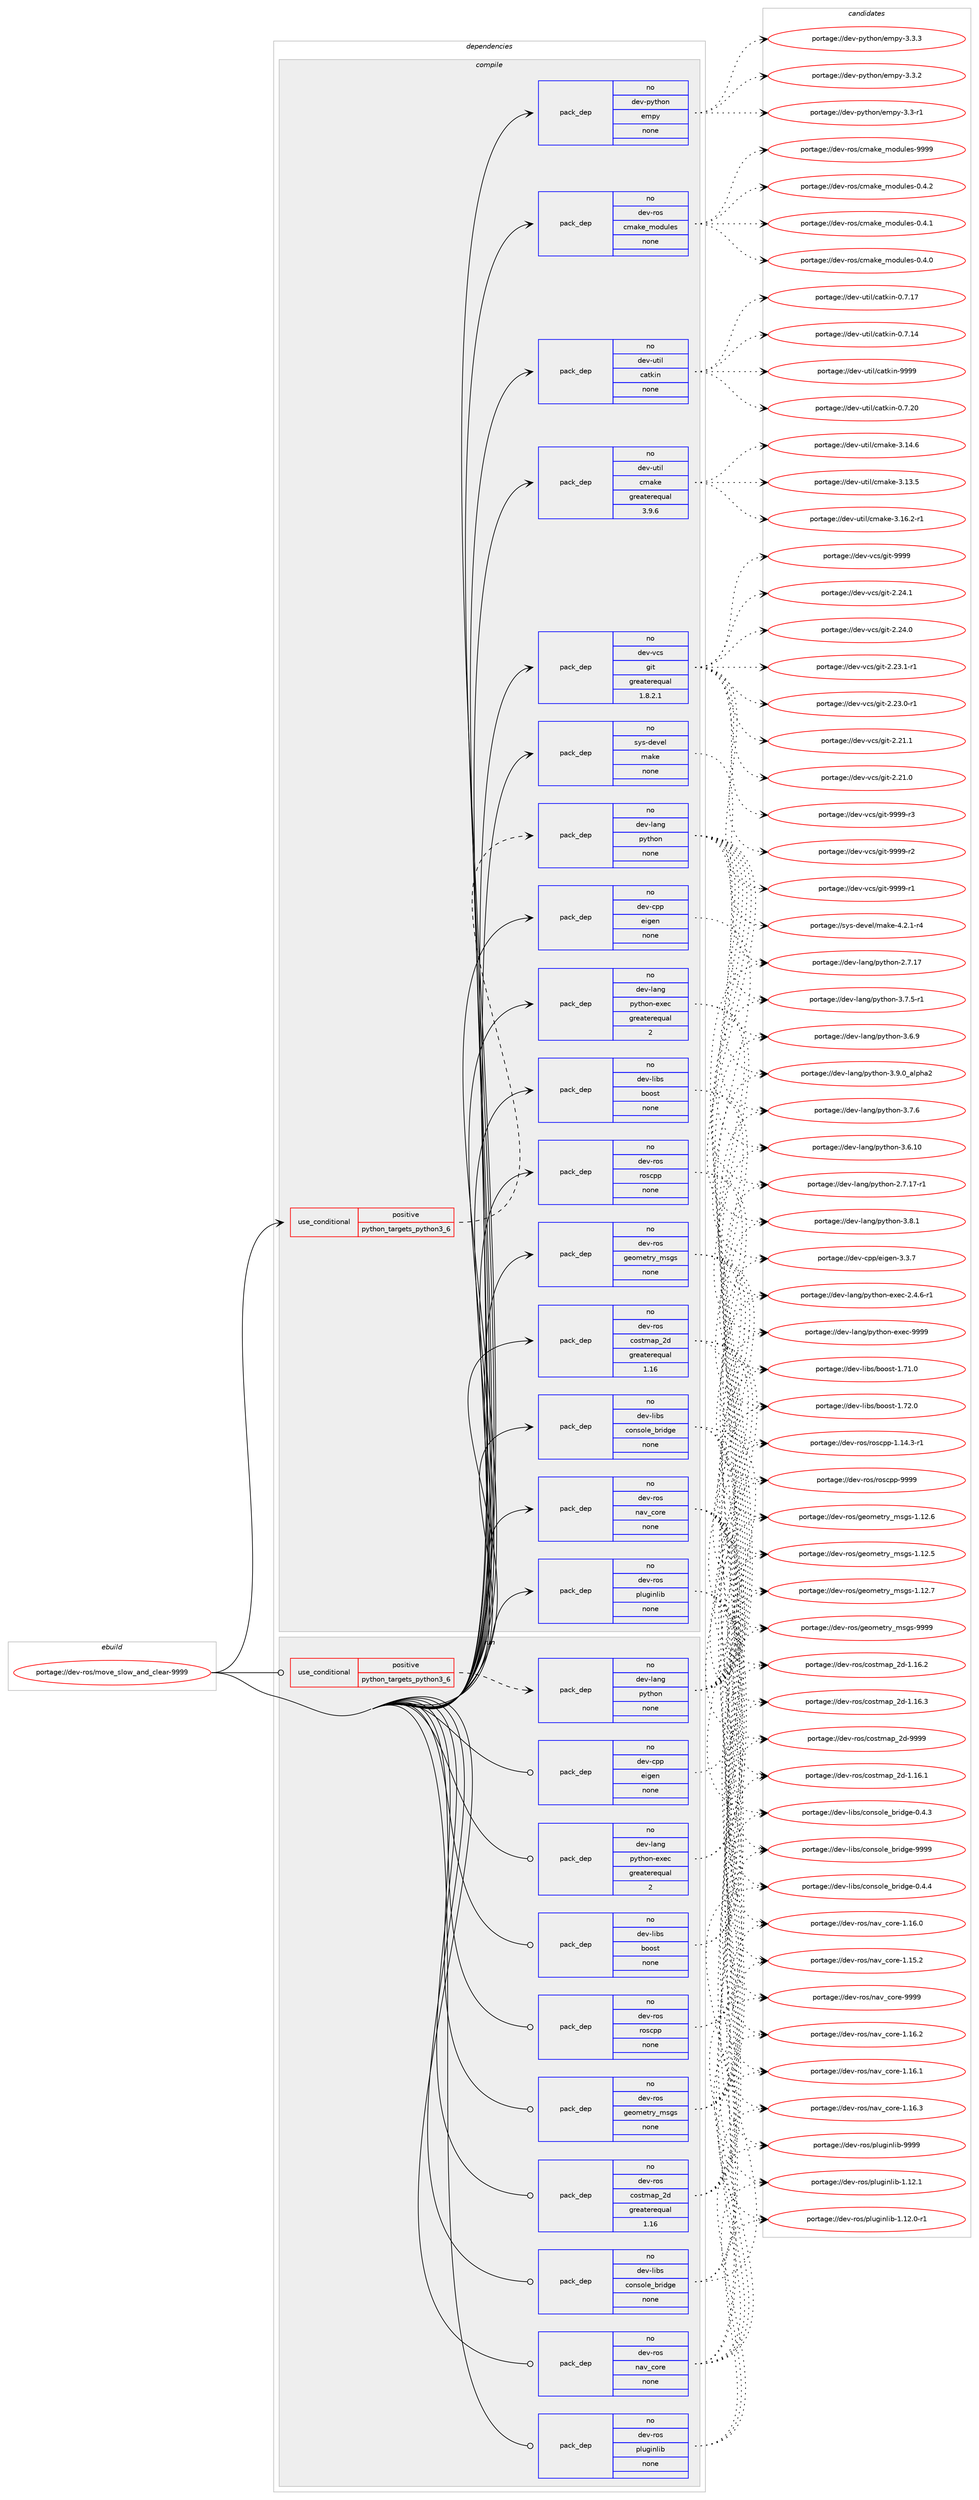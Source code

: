 digraph prolog {

# *************
# Graph options
# *************

newrank=true;
concentrate=true;
compound=true;
graph [rankdir=LR,fontname=Helvetica,fontsize=10,ranksep=1.5];#, ranksep=2.5, nodesep=0.2];
edge  [arrowhead=vee];
node  [fontname=Helvetica,fontsize=10];

# **********
# The ebuild
# **********

subgraph cluster_leftcol {
color=gray;
label=<<i>ebuild</i>>;
id [label="portage://dev-ros/move_slow_and_clear-9999", color=red, width=4, href="../dev-ros/move_slow_and_clear-9999.svg"];
}

# ****************
# The dependencies
# ****************

subgraph cluster_midcol {
color=gray;
label=<<i>dependencies</i>>;
subgraph cluster_compile {
fillcolor="#eeeeee";
style=filled;
label=<<i>compile</i>>;
subgraph cond99591 {
dependency396593 [label=<<TABLE BORDER="0" CELLBORDER="1" CELLSPACING="0" CELLPADDING="4"><TR><TD ROWSPAN="3" CELLPADDING="10">use_conditional</TD></TR><TR><TD>positive</TD></TR><TR><TD>python_targets_python3_6</TD></TR></TABLE>>, shape=none, color=red];
subgraph pack292149 {
dependency396594 [label=<<TABLE BORDER="0" CELLBORDER="1" CELLSPACING="0" CELLPADDING="4" WIDTH="220"><TR><TD ROWSPAN="6" CELLPADDING="30">pack_dep</TD></TR><TR><TD WIDTH="110">no</TD></TR><TR><TD>dev-lang</TD></TR><TR><TD>python</TD></TR><TR><TD>none</TD></TR><TR><TD></TD></TR></TABLE>>, shape=none, color=blue];
}
dependency396593:e -> dependency396594:w [weight=20,style="dashed",arrowhead="vee"];
}
id:e -> dependency396593:w [weight=20,style="solid",arrowhead="vee"];
subgraph pack292150 {
dependency396595 [label=<<TABLE BORDER="0" CELLBORDER="1" CELLSPACING="0" CELLPADDING="4" WIDTH="220"><TR><TD ROWSPAN="6" CELLPADDING="30">pack_dep</TD></TR><TR><TD WIDTH="110">no</TD></TR><TR><TD>dev-cpp</TD></TR><TR><TD>eigen</TD></TR><TR><TD>none</TD></TR><TR><TD></TD></TR></TABLE>>, shape=none, color=blue];
}
id:e -> dependency396595:w [weight=20,style="solid",arrowhead="vee"];
subgraph pack292151 {
dependency396596 [label=<<TABLE BORDER="0" CELLBORDER="1" CELLSPACING="0" CELLPADDING="4" WIDTH="220"><TR><TD ROWSPAN="6" CELLPADDING="30">pack_dep</TD></TR><TR><TD WIDTH="110">no</TD></TR><TR><TD>dev-lang</TD></TR><TR><TD>python-exec</TD></TR><TR><TD>greaterequal</TD></TR><TR><TD>2</TD></TR></TABLE>>, shape=none, color=blue];
}
id:e -> dependency396596:w [weight=20,style="solid",arrowhead="vee"];
subgraph pack292152 {
dependency396597 [label=<<TABLE BORDER="0" CELLBORDER="1" CELLSPACING="0" CELLPADDING="4" WIDTH="220"><TR><TD ROWSPAN="6" CELLPADDING="30">pack_dep</TD></TR><TR><TD WIDTH="110">no</TD></TR><TR><TD>dev-libs</TD></TR><TR><TD>boost</TD></TR><TR><TD>none</TD></TR><TR><TD></TD></TR></TABLE>>, shape=none, color=blue];
}
id:e -> dependency396597:w [weight=20,style="solid",arrowhead="vee"];
subgraph pack292153 {
dependency396598 [label=<<TABLE BORDER="0" CELLBORDER="1" CELLSPACING="0" CELLPADDING="4" WIDTH="220"><TR><TD ROWSPAN="6" CELLPADDING="30">pack_dep</TD></TR><TR><TD WIDTH="110">no</TD></TR><TR><TD>dev-libs</TD></TR><TR><TD>console_bridge</TD></TR><TR><TD>none</TD></TR><TR><TD></TD></TR></TABLE>>, shape=none, color=blue];
}
id:e -> dependency396598:w [weight=20,style="solid",arrowhead="vee"];
subgraph pack292154 {
dependency396599 [label=<<TABLE BORDER="0" CELLBORDER="1" CELLSPACING="0" CELLPADDING="4" WIDTH="220"><TR><TD ROWSPAN="6" CELLPADDING="30">pack_dep</TD></TR><TR><TD WIDTH="110">no</TD></TR><TR><TD>dev-python</TD></TR><TR><TD>empy</TD></TR><TR><TD>none</TD></TR><TR><TD></TD></TR></TABLE>>, shape=none, color=blue];
}
id:e -> dependency396599:w [weight=20,style="solid",arrowhead="vee"];
subgraph pack292155 {
dependency396600 [label=<<TABLE BORDER="0" CELLBORDER="1" CELLSPACING="0" CELLPADDING="4" WIDTH="220"><TR><TD ROWSPAN="6" CELLPADDING="30">pack_dep</TD></TR><TR><TD WIDTH="110">no</TD></TR><TR><TD>dev-ros</TD></TR><TR><TD>cmake_modules</TD></TR><TR><TD>none</TD></TR><TR><TD></TD></TR></TABLE>>, shape=none, color=blue];
}
id:e -> dependency396600:w [weight=20,style="solid",arrowhead="vee"];
subgraph pack292156 {
dependency396601 [label=<<TABLE BORDER="0" CELLBORDER="1" CELLSPACING="0" CELLPADDING="4" WIDTH="220"><TR><TD ROWSPAN="6" CELLPADDING="30">pack_dep</TD></TR><TR><TD WIDTH="110">no</TD></TR><TR><TD>dev-ros</TD></TR><TR><TD>costmap_2d</TD></TR><TR><TD>greaterequal</TD></TR><TR><TD>1.16</TD></TR></TABLE>>, shape=none, color=blue];
}
id:e -> dependency396601:w [weight=20,style="solid",arrowhead="vee"];
subgraph pack292157 {
dependency396602 [label=<<TABLE BORDER="0" CELLBORDER="1" CELLSPACING="0" CELLPADDING="4" WIDTH="220"><TR><TD ROWSPAN="6" CELLPADDING="30">pack_dep</TD></TR><TR><TD WIDTH="110">no</TD></TR><TR><TD>dev-ros</TD></TR><TR><TD>geometry_msgs</TD></TR><TR><TD>none</TD></TR><TR><TD></TD></TR></TABLE>>, shape=none, color=blue];
}
id:e -> dependency396602:w [weight=20,style="solid",arrowhead="vee"];
subgraph pack292158 {
dependency396603 [label=<<TABLE BORDER="0" CELLBORDER="1" CELLSPACING="0" CELLPADDING="4" WIDTH="220"><TR><TD ROWSPAN="6" CELLPADDING="30">pack_dep</TD></TR><TR><TD WIDTH="110">no</TD></TR><TR><TD>dev-ros</TD></TR><TR><TD>nav_core</TD></TR><TR><TD>none</TD></TR><TR><TD></TD></TR></TABLE>>, shape=none, color=blue];
}
id:e -> dependency396603:w [weight=20,style="solid",arrowhead="vee"];
subgraph pack292159 {
dependency396604 [label=<<TABLE BORDER="0" CELLBORDER="1" CELLSPACING="0" CELLPADDING="4" WIDTH="220"><TR><TD ROWSPAN="6" CELLPADDING="30">pack_dep</TD></TR><TR><TD WIDTH="110">no</TD></TR><TR><TD>dev-ros</TD></TR><TR><TD>pluginlib</TD></TR><TR><TD>none</TD></TR><TR><TD></TD></TR></TABLE>>, shape=none, color=blue];
}
id:e -> dependency396604:w [weight=20,style="solid",arrowhead="vee"];
subgraph pack292160 {
dependency396605 [label=<<TABLE BORDER="0" CELLBORDER="1" CELLSPACING="0" CELLPADDING="4" WIDTH="220"><TR><TD ROWSPAN="6" CELLPADDING="30">pack_dep</TD></TR><TR><TD WIDTH="110">no</TD></TR><TR><TD>dev-ros</TD></TR><TR><TD>roscpp</TD></TR><TR><TD>none</TD></TR><TR><TD></TD></TR></TABLE>>, shape=none, color=blue];
}
id:e -> dependency396605:w [weight=20,style="solid",arrowhead="vee"];
subgraph pack292161 {
dependency396606 [label=<<TABLE BORDER="0" CELLBORDER="1" CELLSPACING="0" CELLPADDING="4" WIDTH="220"><TR><TD ROWSPAN="6" CELLPADDING="30">pack_dep</TD></TR><TR><TD WIDTH="110">no</TD></TR><TR><TD>dev-util</TD></TR><TR><TD>catkin</TD></TR><TR><TD>none</TD></TR><TR><TD></TD></TR></TABLE>>, shape=none, color=blue];
}
id:e -> dependency396606:w [weight=20,style="solid",arrowhead="vee"];
subgraph pack292162 {
dependency396607 [label=<<TABLE BORDER="0" CELLBORDER="1" CELLSPACING="0" CELLPADDING="4" WIDTH="220"><TR><TD ROWSPAN="6" CELLPADDING="30">pack_dep</TD></TR><TR><TD WIDTH="110">no</TD></TR><TR><TD>dev-util</TD></TR><TR><TD>cmake</TD></TR><TR><TD>greaterequal</TD></TR><TR><TD>3.9.6</TD></TR></TABLE>>, shape=none, color=blue];
}
id:e -> dependency396607:w [weight=20,style="solid",arrowhead="vee"];
subgraph pack292163 {
dependency396608 [label=<<TABLE BORDER="0" CELLBORDER="1" CELLSPACING="0" CELLPADDING="4" WIDTH="220"><TR><TD ROWSPAN="6" CELLPADDING="30">pack_dep</TD></TR><TR><TD WIDTH="110">no</TD></TR><TR><TD>dev-vcs</TD></TR><TR><TD>git</TD></TR><TR><TD>greaterequal</TD></TR><TR><TD>1.8.2.1</TD></TR></TABLE>>, shape=none, color=blue];
}
id:e -> dependency396608:w [weight=20,style="solid",arrowhead="vee"];
subgraph pack292164 {
dependency396609 [label=<<TABLE BORDER="0" CELLBORDER="1" CELLSPACING="0" CELLPADDING="4" WIDTH="220"><TR><TD ROWSPAN="6" CELLPADDING="30">pack_dep</TD></TR><TR><TD WIDTH="110">no</TD></TR><TR><TD>sys-devel</TD></TR><TR><TD>make</TD></TR><TR><TD>none</TD></TR><TR><TD></TD></TR></TABLE>>, shape=none, color=blue];
}
id:e -> dependency396609:w [weight=20,style="solid",arrowhead="vee"];
}
subgraph cluster_compileandrun {
fillcolor="#eeeeee";
style=filled;
label=<<i>compile and run</i>>;
}
subgraph cluster_run {
fillcolor="#eeeeee";
style=filled;
label=<<i>run</i>>;
subgraph cond99592 {
dependency396610 [label=<<TABLE BORDER="0" CELLBORDER="1" CELLSPACING="0" CELLPADDING="4"><TR><TD ROWSPAN="3" CELLPADDING="10">use_conditional</TD></TR><TR><TD>positive</TD></TR><TR><TD>python_targets_python3_6</TD></TR></TABLE>>, shape=none, color=red];
subgraph pack292165 {
dependency396611 [label=<<TABLE BORDER="0" CELLBORDER="1" CELLSPACING="0" CELLPADDING="4" WIDTH="220"><TR><TD ROWSPAN="6" CELLPADDING="30">pack_dep</TD></TR><TR><TD WIDTH="110">no</TD></TR><TR><TD>dev-lang</TD></TR><TR><TD>python</TD></TR><TR><TD>none</TD></TR><TR><TD></TD></TR></TABLE>>, shape=none, color=blue];
}
dependency396610:e -> dependency396611:w [weight=20,style="dashed",arrowhead="vee"];
}
id:e -> dependency396610:w [weight=20,style="solid",arrowhead="odot"];
subgraph pack292166 {
dependency396612 [label=<<TABLE BORDER="0" CELLBORDER="1" CELLSPACING="0" CELLPADDING="4" WIDTH="220"><TR><TD ROWSPAN="6" CELLPADDING="30">pack_dep</TD></TR><TR><TD WIDTH="110">no</TD></TR><TR><TD>dev-cpp</TD></TR><TR><TD>eigen</TD></TR><TR><TD>none</TD></TR><TR><TD></TD></TR></TABLE>>, shape=none, color=blue];
}
id:e -> dependency396612:w [weight=20,style="solid",arrowhead="odot"];
subgraph pack292167 {
dependency396613 [label=<<TABLE BORDER="0" CELLBORDER="1" CELLSPACING="0" CELLPADDING="4" WIDTH="220"><TR><TD ROWSPAN="6" CELLPADDING="30">pack_dep</TD></TR><TR><TD WIDTH="110">no</TD></TR><TR><TD>dev-lang</TD></TR><TR><TD>python-exec</TD></TR><TR><TD>greaterequal</TD></TR><TR><TD>2</TD></TR></TABLE>>, shape=none, color=blue];
}
id:e -> dependency396613:w [weight=20,style="solid",arrowhead="odot"];
subgraph pack292168 {
dependency396614 [label=<<TABLE BORDER="0" CELLBORDER="1" CELLSPACING="0" CELLPADDING="4" WIDTH="220"><TR><TD ROWSPAN="6" CELLPADDING="30">pack_dep</TD></TR><TR><TD WIDTH="110">no</TD></TR><TR><TD>dev-libs</TD></TR><TR><TD>boost</TD></TR><TR><TD>none</TD></TR><TR><TD></TD></TR></TABLE>>, shape=none, color=blue];
}
id:e -> dependency396614:w [weight=20,style="solid",arrowhead="odot"];
subgraph pack292169 {
dependency396615 [label=<<TABLE BORDER="0" CELLBORDER="1" CELLSPACING="0" CELLPADDING="4" WIDTH="220"><TR><TD ROWSPAN="6" CELLPADDING="30">pack_dep</TD></TR><TR><TD WIDTH="110">no</TD></TR><TR><TD>dev-libs</TD></TR><TR><TD>console_bridge</TD></TR><TR><TD>none</TD></TR><TR><TD></TD></TR></TABLE>>, shape=none, color=blue];
}
id:e -> dependency396615:w [weight=20,style="solid",arrowhead="odot"];
subgraph pack292170 {
dependency396616 [label=<<TABLE BORDER="0" CELLBORDER="1" CELLSPACING="0" CELLPADDING="4" WIDTH="220"><TR><TD ROWSPAN="6" CELLPADDING="30">pack_dep</TD></TR><TR><TD WIDTH="110">no</TD></TR><TR><TD>dev-ros</TD></TR><TR><TD>costmap_2d</TD></TR><TR><TD>greaterequal</TD></TR><TR><TD>1.16</TD></TR></TABLE>>, shape=none, color=blue];
}
id:e -> dependency396616:w [weight=20,style="solid",arrowhead="odot"];
subgraph pack292171 {
dependency396617 [label=<<TABLE BORDER="0" CELLBORDER="1" CELLSPACING="0" CELLPADDING="4" WIDTH="220"><TR><TD ROWSPAN="6" CELLPADDING="30">pack_dep</TD></TR><TR><TD WIDTH="110">no</TD></TR><TR><TD>dev-ros</TD></TR><TR><TD>geometry_msgs</TD></TR><TR><TD>none</TD></TR><TR><TD></TD></TR></TABLE>>, shape=none, color=blue];
}
id:e -> dependency396617:w [weight=20,style="solid",arrowhead="odot"];
subgraph pack292172 {
dependency396618 [label=<<TABLE BORDER="0" CELLBORDER="1" CELLSPACING="0" CELLPADDING="4" WIDTH="220"><TR><TD ROWSPAN="6" CELLPADDING="30">pack_dep</TD></TR><TR><TD WIDTH="110">no</TD></TR><TR><TD>dev-ros</TD></TR><TR><TD>nav_core</TD></TR><TR><TD>none</TD></TR><TR><TD></TD></TR></TABLE>>, shape=none, color=blue];
}
id:e -> dependency396618:w [weight=20,style="solid",arrowhead="odot"];
subgraph pack292173 {
dependency396619 [label=<<TABLE BORDER="0" CELLBORDER="1" CELLSPACING="0" CELLPADDING="4" WIDTH="220"><TR><TD ROWSPAN="6" CELLPADDING="30">pack_dep</TD></TR><TR><TD WIDTH="110">no</TD></TR><TR><TD>dev-ros</TD></TR><TR><TD>pluginlib</TD></TR><TR><TD>none</TD></TR><TR><TD></TD></TR></TABLE>>, shape=none, color=blue];
}
id:e -> dependency396619:w [weight=20,style="solid",arrowhead="odot"];
subgraph pack292174 {
dependency396620 [label=<<TABLE BORDER="0" CELLBORDER="1" CELLSPACING="0" CELLPADDING="4" WIDTH="220"><TR><TD ROWSPAN="6" CELLPADDING="30">pack_dep</TD></TR><TR><TD WIDTH="110">no</TD></TR><TR><TD>dev-ros</TD></TR><TR><TD>roscpp</TD></TR><TR><TD>none</TD></TR><TR><TD></TD></TR></TABLE>>, shape=none, color=blue];
}
id:e -> dependency396620:w [weight=20,style="solid",arrowhead="odot"];
}
}

# **************
# The candidates
# **************

subgraph cluster_choices {
rank=same;
color=gray;
label=<<i>candidates</i>>;

subgraph choice292149 {
color=black;
nodesep=1;
choice10010111845108971101034711212111610411111045514657464895971081121049750 [label="portage://dev-lang/python-3.9.0_alpha2", color=red, width=4,href="../dev-lang/python-3.9.0_alpha2.svg"];
choice100101118451089711010347112121116104111110455146564649 [label="portage://dev-lang/python-3.8.1", color=red, width=4,href="../dev-lang/python-3.8.1.svg"];
choice100101118451089711010347112121116104111110455146554654 [label="portage://dev-lang/python-3.7.6", color=red, width=4,href="../dev-lang/python-3.7.6.svg"];
choice1001011184510897110103471121211161041111104551465546534511449 [label="portage://dev-lang/python-3.7.5-r1", color=red, width=4,href="../dev-lang/python-3.7.5-r1.svg"];
choice100101118451089711010347112121116104111110455146544657 [label="portage://dev-lang/python-3.6.9", color=red, width=4,href="../dev-lang/python-3.6.9.svg"];
choice10010111845108971101034711212111610411111045514654464948 [label="portage://dev-lang/python-3.6.10", color=red, width=4,href="../dev-lang/python-3.6.10.svg"];
choice100101118451089711010347112121116104111110455046554649554511449 [label="portage://dev-lang/python-2.7.17-r1", color=red, width=4,href="../dev-lang/python-2.7.17-r1.svg"];
choice10010111845108971101034711212111610411111045504655464955 [label="portage://dev-lang/python-2.7.17", color=red, width=4,href="../dev-lang/python-2.7.17.svg"];
dependency396594:e -> choice10010111845108971101034711212111610411111045514657464895971081121049750:w [style=dotted,weight="100"];
dependency396594:e -> choice100101118451089711010347112121116104111110455146564649:w [style=dotted,weight="100"];
dependency396594:e -> choice100101118451089711010347112121116104111110455146554654:w [style=dotted,weight="100"];
dependency396594:e -> choice1001011184510897110103471121211161041111104551465546534511449:w [style=dotted,weight="100"];
dependency396594:e -> choice100101118451089711010347112121116104111110455146544657:w [style=dotted,weight="100"];
dependency396594:e -> choice10010111845108971101034711212111610411111045514654464948:w [style=dotted,weight="100"];
dependency396594:e -> choice100101118451089711010347112121116104111110455046554649554511449:w [style=dotted,weight="100"];
dependency396594:e -> choice10010111845108971101034711212111610411111045504655464955:w [style=dotted,weight="100"];
}
subgraph choice292150 {
color=black;
nodesep=1;
choice100101118459911211247101105103101110455146514655 [label="portage://dev-cpp/eigen-3.3.7", color=red, width=4,href="../dev-cpp/eigen-3.3.7.svg"];
dependency396595:e -> choice100101118459911211247101105103101110455146514655:w [style=dotted,weight="100"];
}
subgraph choice292151 {
color=black;
nodesep=1;
choice10010111845108971101034711212111610411111045101120101994557575757 [label="portage://dev-lang/python-exec-9999", color=red, width=4,href="../dev-lang/python-exec-9999.svg"];
choice10010111845108971101034711212111610411111045101120101994550465246544511449 [label="portage://dev-lang/python-exec-2.4.6-r1", color=red, width=4,href="../dev-lang/python-exec-2.4.6-r1.svg"];
dependency396596:e -> choice10010111845108971101034711212111610411111045101120101994557575757:w [style=dotted,weight="100"];
dependency396596:e -> choice10010111845108971101034711212111610411111045101120101994550465246544511449:w [style=dotted,weight="100"];
}
subgraph choice292152 {
color=black;
nodesep=1;
choice1001011184510810598115479811111111511645494655504648 [label="portage://dev-libs/boost-1.72.0", color=red, width=4,href="../dev-libs/boost-1.72.0.svg"];
choice1001011184510810598115479811111111511645494655494648 [label="portage://dev-libs/boost-1.71.0", color=red, width=4,href="../dev-libs/boost-1.71.0.svg"];
dependency396597:e -> choice1001011184510810598115479811111111511645494655504648:w [style=dotted,weight="100"];
dependency396597:e -> choice1001011184510810598115479811111111511645494655494648:w [style=dotted,weight="100"];
}
subgraph choice292153 {
color=black;
nodesep=1;
choice1001011184510810598115479911111011511110810195981141051001031014557575757 [label="portage://dev-libs/console_bridge-9999", color=red, width=4,href="../dev-libs/console_bridge-9999.svg"];
choice100101118451081059811547991111101151111081019598114105100103101454846524652 [label="portage://dev-libs/console_bridge-0.4.4", color=red, width=4,href="../dev-libs/console_bridge-0.4.4.svg"];
choice100101118451081059811547991111101151111081019598114105100103101454846524651 [label="portage://dev-libs/console_bridge-0.4.3", color=red, width=4,href="../dev-libs/console_bridge-0.4.3.svg"];
dependency396598:e -> choice1001011184510810598115479911111011511110810195981141051001031014557575757:w [style=dotted,weight="100"];
dependency396598:e -> choice100101118451081059811547991111101151111081019598114105100103101454846524652:w [style=dotted,weight="100"];
dependency396598:e -> choice100101118451081059811547991111101151111081019598114105100103101454846524651:w [style=dotted,weight="100"];
}
subgraph choice292154 {
color=black;
nodesep=1;
choice1001011184511212111610411111047101109112121455146514651 [label="portage://dev-python/empy-3.3.3", color=red, width=4,href="../dev-python/empy-3.3.3.svg"];
choice1001011184511212111610411111047101109112121455146514650 [label="portage://dev-python/empy-3.3.2", color=red, width=4,href="../dev-python/empy-3.3.2.svg"];
choice1001011184511212111610411111047101109112121455146514511449 [label="portage://dev-python/empy-3.3-r1", color=red, width=4,href="../dev-python/empy-3.3-r1.svg"];
dependency396599:e -> choice1001011184511212111610411111047101109112121455146514651:w [style=dotted,weight="100"];
dependency396599:e -> choice1001011184511212111610411111047101109112121455146514650:w [style=dotted,weight="100"];
dependency396599:e -> choice1001011184511212111610411111047101109112121455146514511449:w [style=dotted,weight="100"];
}
subgraph choice292155 {
color=black;
nodesep=1;
choice10010111845114111115479910997107101951091111001171081011154557575757 [label="portage://dev-ros/cmake_modules-9999", color=red, width=4,href="../dev-ros/cmake_modules-9999.svg"];
choice1001011184511411111547991099710710195109111100117108101115454846524650 [label="portage://dev-ros/cmake_modules-0.4.2", color=red, width=4,href="../dev-ros/cmake_modules-0.4.2.svg"];
choice1001011184511411111547991099710710195109111100117108101115454846524649 [label="portage://dev-ros/cmake_modules-0.4.1", color=red, width=4,href="../dev-ros/cmake_modules-0.4.1.svg"];
choice1001011184511411111547991099710710195109111100117108101115454846524648 [label="portage://dev-ros/cmake_modules-0.4.0", color=red, width=4,href="../dev-ros/cmake_modules-0.4.0.svg"];
dependency396600:e -> choice10010111845114111115479910997107101951091111001171081011154557575757:w [style=dotted,weight="100"];
dependency396600:e -> choice1001011184511411111547991099710710195109111100117108101115454846524650:w [style=dotted,weight="100"];
dependency396600:e -> choice1001011184511411111547991099710710195109111100117108101115454846524649:w [style=dotted,weight="100"];
dependency396600:e -> choice1001011184511411111547991099710710195109111100117108101115454846524648:w [style=dotted,weight="100"];
}
subgraph choice292156 {
color=black;
nodesep=1;
choice1001011184511411111547991111151161099711295501004557575757 [label="portage://dev-ros/costmap_2d-9999", color=red, width=4,href="../dev-ros/costmap_2d-9999.svg"];
choice10010111845114111115479911111511610997112955010045494649544651 [label="portage://dev-ros/costmap_2d-1.16.3", color=red, width=4,href="../dev-ros/costmap_2d-1.16.3.svg"];
choice10010111845114111115479911111511610997112955010045494649544650 [label="portage://dev-ros/costmap_2d-1.16.2", color=red, width=4,href="../dev-ros/costmap_2d-1.16.2.svg"];
choice10010111845114111115479911111511610997112955010045494649544649 [label="portage://dev-ros/costmap_2d-1.16.1", color=red, width=4,href="../dev-ros/costmap_2d-1.16.1.svg"];
dependency396601:e -> choice1001011184511411111547991111151161099711295501004557575757:w [style=dotted,weight="100"];
dependency396601:e -> choice10010111845114111115479911111511610997112955010045494649544651:w [style=dotted,weight="100"];
dependency396601:e -> choice10010111845114111115479911111511610997112955010045494649544650:w [style=dotted,weight="100"];
dependency396601:e -> choice10010111845114111115479911111511610997112955010045494649544649:w [style=dotted,weight="100"];
}
subgraph choice292157 {
color=black;
nodesep=1;
choice1001011184511411111547103101111109101116114121951091151031154557575757 [label="portage://dev-ros/geometry_msgs-9999", color=red, width=4,href="../dev-ros/geometry_msgs-9999.svg"];
choice10010111845114111115471031011111091011161141219510911510311545494649504655 [label="portage://dev-ros/geometry_msgs-1.12.7", color=red, width=4,href="../dev-ros/geometry_msgs-1.12.7.svg"];
choice10010111845114111115471031011111091011161141219510911510311545494649504654 [label="portage://dev-ros/geometry_msgs-1.12.6", color=red, width=4,href="../dev-ros/geometry_msgs-1.12.6.svg"];
choice10010111845114111115471031011111091011161141219510911510311545494649504653 [label="portage://dev-ros/geometry_msgs-1.12.5", color=red, width=4,href="../dev-ros/geometry_msgs-1.12.5.svg"];
dependency396602:e -> choice1001011184511411111547103101111109101116114121951091151031154557575757:w [style=dotted,weight="100"];
dependency396602:e -> choice10010111845114111115471031011111091011161141219510911510311545494649504655:w [style=dotted,weight="100"];
dependency396602:e -> choice10010111845114111115471031011111091011161141219510911510311545494649504654:w [style=dotted,weight="100"];
dependency396602:e -> choice10010111845114111115471031011111091011161141219510911510311545494649504653:w [style=dotted,weight="100"];
}
subgraph choice292158 {
color=black;
nodesep=1;
choice10010111845114111115471109711895991111141014557575757 [label="portage://dev-ros/nav_core-9999", color=red, width=4,href="../dev-ros/nav_core-9999.svg"];
choice100101118451141111154711097118959911111410145494649544651 [label="portage://dev-ros/nav_core-1.16.3", color=red, width=4,href="../dev-ros/nav_core-1.16.3.svg"];
choice100101118451141111154711097118959911111410145494649544650 [label="portage://dev-ros/nav_core-1.16.2", color=red, width=4,href="../dev-ros/nav_core-1.16.2.svg"];
choice100101118451141111154711097118959911111410145494649544649 [label="portage://dev-ros/nav_core-1.16.1", color=red, width=4,href="../dev-ros/nav_core-1.16.1.svg"];
choice100101118451141111154711097118959911111410145494649544648 [label="portage://dev-ros/nav_core-1.16.0", color=red, width=4,href="../dev-ros/nav_core-1.16.0.svg"];
choice100101118451141111154711097118959911111410145494649534650 [label="portage://dev-ros/nav_core-1.15.2", color=red, width=4,href="../dev-ros/nav_core-1.15.2.svg"];
dependency396603:e -> choice10010111845114111115471109711895991111141014557575757:w [style=dotted,weight="100"];
dependency396603:e -> choice100101118451141111154711097118959911111410145494649544651:w [style=dotted,weight="100"];
dependency396603:e -> choice100101118451141111154711097118959911111410145494649544650:w [style=dotted,weight="100"];
dependency396603:e -> choice100101118451141111154711097118959911111410145494649544649:w [style=dotted,weight="100"];
dependency396603:e -> choice100101118451141111154711097118959911111410145494649544648:w [style=dotted,weight="100"];
dependency396603:e -> choice100101118451141111154711097118959911111410145494649534650:w [style=dotted,weight="100"];
}
subgraph choice292159 {
color=black;
nodesep=1;
choice1001011184511411111547112108117103105110108105984557575757 [label="portage://dev-ros/pluginlib-9999", color=red, width=4,href="../dev-ros/pluginlib-9999.svg"];
choice10010111845114111115471121081171031051101081059845494649504649 [label="portage://dev-ros/pluginlib-1.12.1", color=red, width=4,href="../dev-ros/pluginlib-1.12.1.svg"];
choice100101118451141111154711210811710310511010810598454946495046484511449 [label="portage://dev-ros/pluginlib-1.12.0-r1", color=red, width=4,href="../dev-ros/pluginlib-1.12.0-r1.svg"];
dependency396604:e -> choice1001011184511411111547112108117103105110108105984557575757:w [style=dotted,weight="100"];
dependency396604:e -> choice10010111845114111115471121081171031051101081059845494649504649:w [style=dotted,weight="100"];
dependency396604:e -> choice100101118451141111154711210811710310511010810598454946495046484511449:w [style=dotted,weight="100"];
}
subgraph choice292160 {
color=black;
nodesep=1;
choice1001011184511411111547114111115991121124557575757 [label="portage://dev-ros/roscpp-9999", color=red, width=4,href="../dev-ros/roscpp-9999.svg"];
choice100101118451141111154711411111599112112454946495246514511449 [label="portage://dev-ros/roscpp-1.14.3-r1", color=red, width=4,href="../dev-ros/roscpp-1.14.3-r1.svg"];
dependency396605:e -> choice1001011184511411111547114111115991121124557575757:w [style=dotted,weight="100"];
dependency396605:e -> choice100101118451141111154711411111599112112454946495246514511449:w [style=dotted,weight="100"];
}
subgraph choice292161 {
color=black;
nodesep=1;
choice100101118451171161051084799971161071051104557575757 [label="portage://dev-util/catkin-9999", color=red, width=4,href="../dev-util/catkin-9999.svg"];
choice1001011184511711610510847999711610710511045484655465048 [label="portage://dev-util/catkin-0.7.20", color=red, width=4,href="../dev-util/catkin-0.7.20.svg"];
choice1001011184511711610510847999711610710511045484655464955 [label="portage://dev-util/catkin-0.7.17", color=red, width=4,href="../dev-util/catkin-0.7.17.svg"];
choice1001011184511711610510847999711610710511045484655464952 [label="portage://dev-util/catkin-0.7.14", color=red, width=4,href="../dev-util/catkin-0.7.14.svg"];
dependency396606:e -> choice100101118451171161051084799971161071051104557575757:w [style=dotted,weight="100"];
dependency396606:e -> choice1001011184511711610510847999711610710511045484655465048:w [style=dotted,weight="100"];
dependency396606:e -> choice1001011184511711610510847999711610710511045484655464955:w [style=dotted,weight="100"];
dependency396606:e -> choice1001011184511711610510847999711610710511045484655464952:w [style=dotted,weight="100"];
}
subgraph choice292162 {
color=black;
nodesep=1;
choice10010111845117116105108479910997107101455146495446504511449 [label="portage://dev-util/cmake-3.16.2-r1", color=red, width=4,href="../dev-util/cmake-3.16.2-r1.svg"];
choice1001011184511711610510847991099710710145514649524654 [label="portage://dev-util/cmake-3.14.6", color=red, width=4,href="../dev-util/cmake-3.14.6.svg"];
choice1001011184511711610510847991099710710145514649514653 [label="portage://dev-util/cmake-3.13.5", color=red, width=4,href="../dev-util/cmake-3.13.5.svg"];
dependency396607:e -> choice10010111845117116105108479910997107101455146495446504511449:w [style=dotted,weight="100"];
dependency396607:e -> choice1001011184511711610510847991099710710145514649524654:w [style=dotted,weight="100"];
dependency396607:e -> choice1001011184511711610510847991099710710145514649514653:w [style=dotted,weight="100"];
}
subgraph choice292163 {
color=black;
nodesep=1;
choice10010111845118991154710310511645575757574511451 [label="portage://dev-vcs/git-9999-r3", color=red, width=4,href="../dev-vcs/git-9999-r3.svg"];
choice10010111845118991154710310511645575757574511450 [label="portage://dev-vcs/git-9999-r2", color=red, width=4,href="../dev-vcs/git-9999-r2.svg"];
choice10010111845118991154710310511645575757574511449 [label="portage://dev-vcs/git-9999-r1", color=red, width=4,href="../dev-vcs/git-9999-r1.svg"];
choice1001011184511899115471031051164557575757 [label="portage://dev-vcs/git-9999", color=red, width=4,href="../dev-vcs/git-9999.svg"];
choice10010111845118991154710310511645504650524649 [label="portage://dev-vcs/git-2.24.1", color=red, width=4,href="../dev-vcs/git-2.24.1.svg"];
choice10010111845118991154710310511645504650524648 [label="portage://dev-vcs/git-2.24.0", color=red, width=4,href="../dev-vcs/git-2.24.0.svg"];
choice100101118451189911547103105116455046505146494511449 [label="portage://dev-vcs/git-2.23.1-r1", color=red, width=4,href="../dev-vcs/git-2.23.1-r1.svg"];
choice100101118451189911547103105116455046505146484511449 [label="portage://dev-vcs/git-2.23.0-r1", color=red, width=4,href="../dev-vcs/git-2.23.0-r1.svg"];
choice10010111845118991154710310511645504650494649 [label="portage://dev-vcs/git-2.21.1", color=red, width=4,href="../dev-vcs/git-2.21.1.svg"];
choice10010111845118991154710310511645504650494648 [label="portage://dev-vcs/git-2.21.0", color=red, width=4,href="../dev-vcs/git-2.21.0.svg"];
dependency396608:e -> choice10010111845118991154710310511645575757574511451:w [style=dotted,weight="100"];
dependency396608:e -> choice10010111845118991154710310511645575757574511450:w [style=dotted,weight="100"];
dependency396608:e -> choice10010111845118991154710310511645575757574511449:w [style=dotted,weight="100"];
dependency396608:e -> choice1001011184511899115471031051164557575757:w [style=dotted,weight="100"];
dependency396608:e -> choice10010111845118991154710310511645504650524649:w [style=dotted,weight="100"];
dependency396608:e -> choice10010111845118991154710310511645504650524648:w [style=dotted,weight="100"];
dependency396608:e -> choice100101118451189911547103105116455046505146494511449:w [style=dotted,weight="100"];
dependency396608:e -> choice100101118451189911547103105116455046505146484511449:w [style=dotted,weight="100"];
dependency396608:e -> choice10010111845118991154710310511645504650494649:w [style=dotted,weight="100"];
dependency396608:e -> choice10010111845118991154710310511645504650494648:w [style=dotted,weight="100"];
}
subgraph choice292164 {
color=black;
nodesep=1;
choice1151211154510010111810110847109971071014552465046494511452 [label="portage://sys-devel/make-4.2.1-r4", color=red, width=4,href="../sys-devel/make-4.2.1-r4.svg"];
dependency396609:e -> choice1151211154510010111810110847109971071014552465046494511452:w [style=dotted,weight="100"];
}
subgraph choice292165 {
color=black;
nodesep=1;
choice10010111845108971101034711212111610411111045514657464895971081121049750 [label="portage://dev-lang/python-3.9.0_alpha2", color=red, width=4,href="../dev-lang/python-3.9.0_alpha2.svg"];
choice100101118451089711010347112121116104111110455146564649 [label="portage://dev-lang/python-3.8.1", color=red, width=4,href="../dev-lang/python-3.8.1.svg"];
choice100101118451089711010347112121116104111110455146554654 [label="portage://dev-lang/python-3.7.6", color=red, width=4,href="../dev-lang/python-3.7.6.svg"];
choice1001011184510897110103471121211161041111104551465546534511449 [label="portage://dev-lang/python-3.7.5-r1", color=red, width=4,href="../dev-lang/python-3.7.5-r1.svg"];
choice100101118451089711010347112121116104111110455146544657 [label="portage://dev-lang/python-3.6.9", color=red, width=4,href="../dev-lang/python-3.6.9.svg"];
choice10010111845108971101034711212111610411111045514654464948 [label="portage://dev-lang/python-3.6.10", color=red, width=4,href="../dev-lang/python-3.6.10.svg"];
choice100101118451089711010347112121116104111110455046554649554511449 [label="portage://dev-lang/python-2.7.17-r1", color=red, width=4,href="../dev-lang/python-2.7.17-r1.svg"];
choice10010111845108971101034711212111610411111045504655464955 [label="portage://dev-lang/python-2.7.17", color=red, width=4,href="../dev-lang/python-2.7.17.svg"];
dependency396611:e -> choice10010111845108971101034711212111610411111045514657464895971081121049750:w [style=dotted,weight="100"];
dependency396611:e -> choice100101118451089711010347112121116104111110455146564649:w [style=dotted,weight="100"];
dependency396611:e -> choice100101118451089711010347112121116104111110455146554654:w [style=dotted,weight="100"];
dependency396611:e -> choice1001011184510897110103471121211161041111104551465546534511449:w [style=dotted,weight="100"];
dependency396611:e -> choice100101118451089711010347112121116104111110455146544657:w [style=dotted,weight="100"];
dependency396611:e -> choice10010111845108971101034711212111610411111045514654464948:w [style=dotted,weight="100"];
dependency396611:e -> choice100101118451089711010347112121116104111110455046554649554511449:w [style=dotted,weight="100"];
dependency396611:e -> choice10010111845108971101034711212111610411111045504655464955:w [style=dotted,weight="100"];
}
subgraph choice292166 {
color=black;
nodesep=1;
choice100101118459911211247101105103101110455146514655 [label="portage://dev-cpp/eigen-3.3.7", color=red, width=4,href="../dev-cpp/eigen-3.3.7.svg"];
dependency396612:e -> choice100101118459911211247101105103101110455146514655:w [style=dotted,weight="100"];
}
subgraph choice292167 {
color=black;
nodesep=1;
choice10010111845108971101034711212111610411111045101120101994557575757 [label="portage://dev-lang/python-exec-9999", color=red, width=4,href="../dev-lang/python-exec-9999.svg"];
choice10010111845108971101034711212111610411111045101120101994550465246544511449 [label="portage://dev-lang/python-exec-2.4.6-r1", color=red, width=4,href="../dev-lang/python-exec-2.4.6-r1.svg"];
dependency396613:e -> choice10010111845108971101034711212111610411111045101120101994557575757:w [style=dotted,weight="100"];
dependency396613:e -> choice10010111845108971101034711212111610411111045101120101994550465246544511449:w [style=dotted,weight="100"];
}
subgraph choice292168 {
color=black;
nodesep=1;
choice1001011184510810598115479811111111511645494655504648 [label="portage://dev-libs/boost-1.72.0", color=red, width=4,href="../dev-libs/boost-1.72.0.svg"];
choice1001011184510810598115479811111111511645494655494648 [label="portage://dev-libs/boost-1.71.0", color=red, width=4,href="../dev-libs/boost-1.71.0.svg"];
dependency396614:e -> choice1001011184510810598115479811111111511645494655504648:w [style=dotted,weight="100"];
dependency396614:e -> choice1001011184510810598115479811111111511645494655494648:w [style=dotted,weight="100"];
}
subgraph choice292169 {
color=black;
nodesep=1;
choice1001011184510810598115479911111011511110810195981141051001031014557575757 [label="portage://dev-libs/console_bridge-9999", color=red, width=4,href="../dev-libs/console_bridge-9999.svg"];
choice100101118451081059811547991111101151111081019598114105100103101454846524652 [label="portage://dev-libs/console_bridge-0.4.4", color=red, width=4,href="../dev-libs/console_bridge-0.4.4.svg"];
choice100101118451081059811547991111101151111081019598114105100103101454846524651 [label="portage://dev-libs/console_bridge-0.4.3", color=red, width=4,href="../dev-libs/console_bridge-0.4.3.svg"];
dependency396615:e -> choice1001011184510810598115479911111011511110810195981141051001031014557575757:w [style=dotted,weight="100"];
dependency396615:e -> choice100101118451081059811547991111101151111081019598114105100103101454846524652:w [style=dotted,weight="100"];
dependency396615:e -> choice100101118451081059811547991111101151111081019598114105100103101454846524651:w [style=dotted,weight="100"];
}
subgraph choice292170 {
color=black;
nodesep=1;
choice1001011184511411111547991111151161099711295501004557575757 [label="portage://dev-ros/costmap_2d-9999", color=red, width=4,href="../dev-ros/costmap_2d-9999.svg"];
choice10010111845114111115479911111511610997112955010045494649544651 [label="portage://dev-ros/costmap_2d-1.16.3", color=red, width=4,href="../dev-ros/costmap_2d-1.16.3.svg"];
choice10010111845114111115479911111511610997112955010045494649544650 [label="portage://dev-ros/costmap_2d-1.16.2", color=red, width=4,href="../dev-ros/costmap_2d-1.16.2.svg"];
choice10010111845114111115479911111511610997112955010045494649544649 [label="portage://dev-ros/costmap_2d-1.16.1", color=red, width=4,href="../dev-ros/costmap_2d-1.16.1.svg"];
dependency396616:e -> choice1001011184511411111547991111151161099711295501004557575757:w [style=dotted,weight="100"];
dependency396616:e -> choice10010111845114111115479911111511610997112955010045494649544651:w [style=dotted,weight="100"];
dependency396616:e -> choice10010111845114111115479911111511610997112955010045494649544650:w [style=dotted,weight="100"];
dependency396616:e -> choice10010111845114111115479911111511610997112955010045494649544649:w [style=dotted,weight="100"];
}
subgraph choice292171 {
color=black;
nodesep=1;
choice1001011184511411111547103101111109101116114121951091151031154557575757 [label="portage://dev-ros/geometry_msgs-9999", color=red, width=4,href="../dev-ros/geometry_msgs-9999.svg"];
choice10010111845114111115471031011111091011161141219510911510311545494649504655 [label="portage://dev-ros/geometry_msgs-1.12.7", color=red, width=4,href="../dev-ros/geometry_msgs-1.12.7.svg"];
choice10010111845114111115471031011111091011161141219510911510311545494649504654 [label="portage://dev-ros/geometry_msgs-1.12.6", color=red, width=4,href="../dev-ros/geometry_msgs-1.12.6.svg"];
choice10010111845114111115471031011111091011161141219510911510311545494649504653 [label="portage://dev-ros/geometry_msgs-1.12.5", color=red, width=4,href="../dev-ros/geometry_msgs-1.12.5.svg"];
dependency396617:e -> choice1001011184511411111547103101111109101116114121951091151031154557575757:w [style=dotted,weight="100"];
dependency396617:e -> choice10010111845114111115471031011111091011161141219510911510311545494649504655:w [style=dotted,weight="100"];
dependency396617:e -> choice10010111845114111115471031011111091011161141219510911510311545494649504654:w [style=dotted,weight="100"];
dependency396617:e -> choice10010111845114111115471031011111091011161141219510911510311545494649504653:w [style=dotted,weight="100"];
}
subgraph choice292172 {
color=black;
nodesep=1;
choice10010111845114111115471109711895991111141014557575757 [label="portage://dev-ros/nav_core-9999", color=red, width=4,href="../dev-ros/nav_core-9999.svg"];
choice100101118451141111154711097118959911111410145494649544651 [label="portage://dev-ros/nav_core-1.16.3", color=red, width=4,href="../dev-ros/nav_core-1.16.3.svg"];
choice100101118451141111154711097118959911111410145494649544650 [label="portage://dev-ros/nav_core-1.16.2", color=red, width=4,href="../dev-ros/nav_core-1.16.2.svg"];
choice100101118451141111154711097118959911111410145494649544649 [label="portage://dev-ros/nav_core-1.16.1", color=red, width=4,href="../dev-ros/nav_core-1.16.1.svg"];
choice100101118451141111154711097118959911111410145494649544648 [label="portage://dev-ros/nav_core-1.16.0", color=red, width=4,href="../dev-ros/nav_core-1.16.0.svg"];
choice100101118451141111154711097118959911111410145494649534650 [label="portage://dev-ros/nav_core-1.15.2", color=red, width=4,href="../dev-ros/nav_core-1.15.2.svg"];
dependency396618:e -> choice10010111845114111115471109711895991111141014557575757:w [style=dotted,weight="100"];
dependency396618:e -> choice100101118451141111154711097118959911111410145494649544651:w [style=dotted,weight="100"];
dependency396618:e -> choice100101118451141111154711097118959911111410145494649544650:w [style=dotted,weight="100"];
dependency396618:e -> choice100101118451141111154711097118959911111410145494649544649:w [style=dotted,weight="100"];
dependency396618:e -> choice100101118451141111154711097118959911111410145494649544648:w [style=dotted,weight="100"];
dependency396618:e -> choice100101118451141111154711097118959911111410145494649534650:w [style=dotted,weight="100"];
}
subgraph choice292173 {
color=black;
nodesep=1;
choice1001011184511411111547112108117103105110108105984557575757 [label="portage://dev-ros/pluginlib-9999", color=red, width=4,href="../dev-ros/pluginlib-9999.svg"];
choice10010111845114111115471121081171031051101081059845494649504649 [label="portage://dev-ros/pluginlib-1.12.1", color=red, width=4,href="../dev-ros/pluginlib-1.12.1.svg"];
choice100101118451141111154711210811710310511010810598454946495046484511449 [label="portage://dev-ros/pluginlib-1.12.0-r1", color=red, width=4,href="../dev-ros/pluginlib-1.12.0-r1.svg"];
dependency396619:e -> choice1001011184511411111547112108117103105110108105984557575757:w [style=dotted,weight="100"];
dependency396619:e -> choice10010111845114111115471121081171031051101081059845494649504649:w [style=dotted,weight="100"];
dependency396619:e -> choice100101118451141111154711210811710310511010810598454946495046484511449:w [style=dotted,weight="100"];
}
subgraph choice292174 {
color=black;
nodesep=1;
choice1001011184511411111547114111115991121124557575757 [label="portage://dev-ros/roscpp-9999", color=red, width=4,href="../dev-ros/roscpp-9999.svg"];
choice100101118451141111154711411111599112112454946495246514511449 [label="portage://dev-ros/roscpp-1.14.3-r1", color=red, width=4,href="../dev-ros/roscpp-1.14.3-r1.svg"];
dependency396620:e -> choice1001011184511411111547114111115991121124557575757:w [style=dotted,weight="100"];
dependency396620:e -> choice100101118451141111154711411111599112112454946495246514511449:w [style=dotted,weight="100"];
}
}

}
